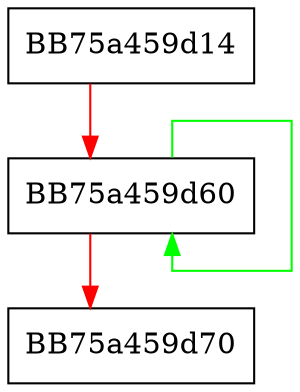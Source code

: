 digraph walRestartHdr {
  node [shape="box"];
  graph [splines=ortho];
  BB75a459d14 -> BB75a459d60 [color="red"];
  BB75a459d60 -> BB75a459d60 [color="green"];
  BB75a459d60 -> BB75a459d70 [color="red"];
}